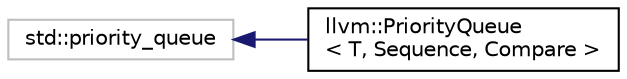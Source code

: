 digraph "Graphical Class Hierarchy"
{
 // LATEX_PDF_SIZE
  bgcolor="transparent";
  edge [fontname="Helvetica",fontsize="10",labelfontname="Helvetica",labelfontsize="10"];
  node [fontname="Helvetica",fontsize="10",shape="box"];
  rankdir="LR";
  Node0 [label="std::priority_queue",height=0.2,width=0.4,color="grey75",tooltip=" "];
  Node0 -> Node1 [dir="back",color="midnightblue",fontsize="10",style="solid",fontname="Helvetica"];
  Node1 [label="llvm::PriorityQueue\l\< T, Sequence, Compare \>",height=0.2,width=0.4,color="black",URL="$classllvm_1_1PriorityQueue.html",tooltip="PriorityQueue - This class behaves like std::priority_queue and provides a few additional convenience..."];
}
